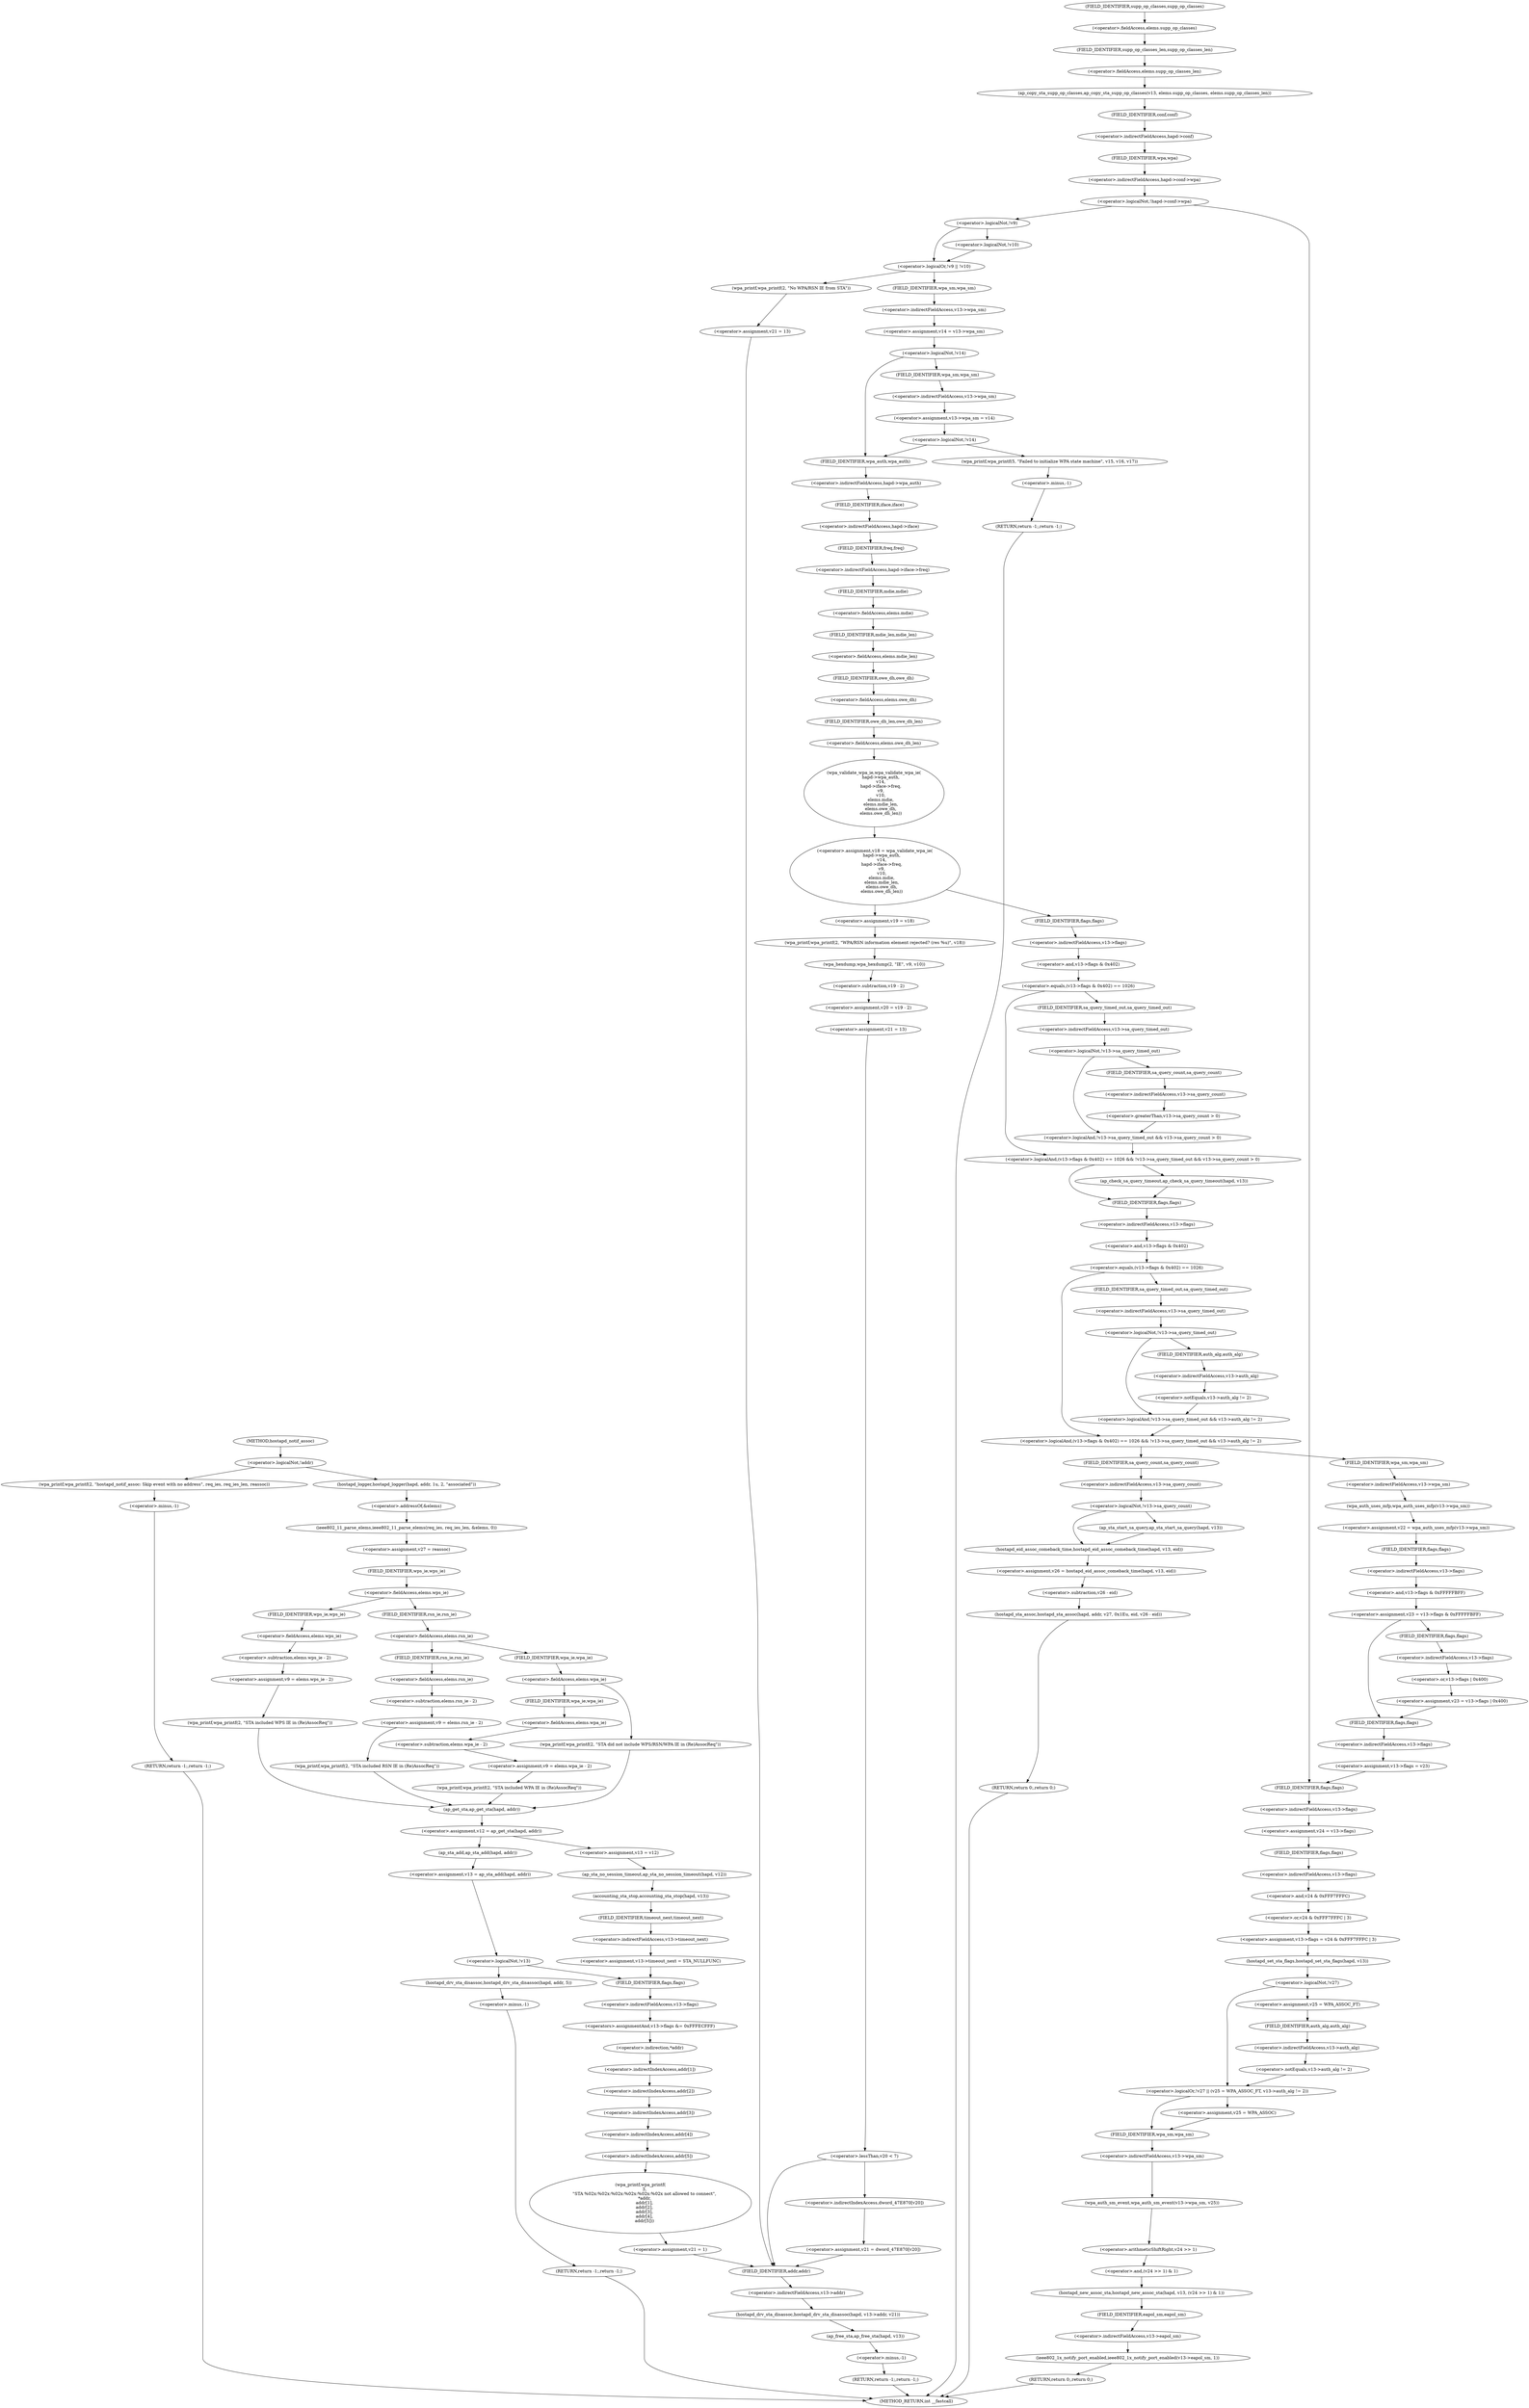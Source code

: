 digraph hostapd_notif_assoc {  
"1000149" [label = "(<operator>.logicalNot,!addr)" ]
"1000152" [label = "(wpa_printf,wpa_printf(2, \"hostapd_notif_assoc: Skip event with no address\", req_ies, req_ies_len, reassoc))" ]
"1000158" [label = "(RETURN,return -1;,return -1;)" ]
"1000159" [label = "(<operator>.minus,-1)" ]
"1000161" [label = "(hostapd_logger,hostapd_logger(hapd, addr, 1u, 2, \"associated\"))" ]
"1000167" [label = "(ieee802_11_parse_elems,ieee802_11_parse_elems(req_ies, req_ies_len, &elems, 0))" ]
"1000170" [label = "(<operator>.addressOf,&elems)" ]
"1000173" [label = "(<operator>.assignment,v27 = reassoc)" ]
"1000177" [label = "(<operator>.fieldAccess,elems.wps_ie)" ]
"1000179" [label = "(FIELD_IDENTIFIER,wps_ie,wps_ie)" ]
"1000181" [label = "(<operator>.assignment,v9 = elems.wps_ie - 2)" ]
"1000183" [label = "(<operator>.subtraction,elems.wps_ie - 2)" ]
"1000184" [label = "(<operator>.fieldAccess,elems.wps_ie)" ]
"1000186" [label = "(FIELD_IDENTIFIER,wps_ie,wps_ie)" ]
"1000189" [label = "(wpa_printf,wpa_printf(2, \"STA included WPS IE in (Re)AssocReq\"))" ]
"1000194" [label = "(<operator>.fieldAccess,elems.rsn_ie)" ]
"1000196" [label = "(FIELD_IDENTIFIER,rsn_ie,rsn_ie)" ]
"1000198" [label = "(<operator>.assignment,v9 = elems.rsn_ie - 2)" ]
"1000200" [label = "(<operator>.subtraction,elems.rsn_ie - 2)" ]
"1000201" [label = "(<operator>.fieldAccess,elems.rsn_ie)" ]
"1000203" [label = "(FIELD_IDENTIFIER,rsn_ie,rsn_ie)" ]
"1000206" [label = "(wpa_printf,wpa_printf(2, \"STA included RSN IE in (Re)AssocReq\"))" ]
"1000211" [label = "(<operator>.fieldAccess,elems.wpa_ie)" ]
"1000213" [label = "(FIELD_IDENTIFIER,wpa_ie,wpa_ie)" ]
"1000215" [label = "(<operator>.assignment,v9 = elems.wpa_ie - 2)" ]
"1000217" [label = "(<operator>.subtraction,elems.wpa_ie - 2)" ]
"1000218" [label = "(<operator>.fieldAccess,elems.wpa_ie)" ]
"1000220" [label = "(FIELD_IDENTIFIER,wpa_ie,wpa_ie)" ]
"1000223" [label = "(wpa_printf,wpa_printf(2, \"STA included WPA IE in (Re)AssocReq\"))" ]
"1000230" [label = "(wpa_printf,wpa_printf(2, \"STA did not include WPS/RSN/WPA IE in (Re)AssocReq\"))" ]
"1000233" [label = "(<operator>.assignment,v12 = ap_get_sta(hapd, addr))" ]
"1000235" [label = "(ap_get_sta,ap_get_sta(hapd, addr))" ]
"1000241" [label = "(<operator>.assignment,v13 = v12)" ]
"1000244" [label = "(ap_sta_no_session_timeout,ap_sta_no_session_timeout(hapd, v12))" ]
"1000247" [label = "(accounting_sta_stop,accounting_sta_stop(hapd, v13))" ]
"1000250" [label = "(<operator>.assignment,v13->timeout_next = STA_NULLFUNC)" ]
"1000251" [label = "(<operator>.indirectFieldAccess,v13->timeout_next)" ]
"1000253" [label = "(FIELD_IDENTIFIER,timeout_next,timeout_next)" ]
"1000257" [label = "(<operator>.assignment,v13 = ap_sta_add(hapd, addr))" ]
"1000259" [label = "(ap_sta_add,ap_sta_add(hapd, addr))" ]
"1000263" [label = "(<operator>.logicalNot,!v13)" ]
"1000266" [label = "(hostapd_drv_sta_disassoc,hostapd_drv_sta_disassoc(hapd, addr, 5))" ]
"1000270" [label = "(RETURN,return -1;,return -1;)" ]
"1000271" [label = "(<operator>.minus,-1)" ]
"1000273" [label = "(<operators>.assignmentAnd,v13->flags &= 0xFFFECFFF)" ]
"1000274" [label = "(<operator>.indirectFieldAccess,v13->flags)" ]
"1000276" [label = "(FIELD_IDENTIFIER,flags,flags)" ]
"1000279" [label = "(wpa_printf,wpa_printf(\n      3,\n      \"STA %02x:%02x:%02x:%02x:%02x:%02x not allowed to connect\",\n      *addr,\n      addr[1],\n      addr[2],\n      addr[3],\n      addr[4],\n      addr[5]))" ]
"1000282" [label = "(<operator>.indirection,*addr)" ]
"1000284" [label = "(<operator>.indirectIndexAccess,addr[1])" ]
"1000287" [label = "(<operator>.indirectIndexAccess,addr[2])" ]
"1000290" [label = "(<operator>.indirectIndexAccess,addr[3])" ]
"1000293" [label = "(<operator>.indirectIndexAccess,addr[4])" ]
"1000296" [label = "(<operator>.indirectIndexAccess,addr[5])" ]
"1000299" [label = "(<operator>.assignment,v21 = 1)" ]
"1000303" [label = "(ap_copy_sta_supp_op_classes,ap_copy_sta_supp_op_classes(v13, elems.supp_op_classes, elems.supp_op_classes_len))" ]
"1000305" [label = "(<operator>.fieldAccess,elems.supp_op_classes)" ]
"1000307" [label = "(FIELD_IDENTIFIER,supp_op_classes,supp_op_classes)" ]
"1000308" [label = "(<operator>.fieldAccess,elems.supp_op_classes_len)" ]
"1000310" [label = "(FIELD_IDENTIFIER,supp_op_classes_len,supp_op_classes_len)" ]
"1000312" [label = "(<operator>.logicalNot,!hapd->conf->wpa)" ]
"1000313" [label = "(<operator>.indirectFieldAccess,hapd->conf->wpa)" ]
"1000314" [label = "(<operator>.indirectFieldAccess,hapd->conf)" ]
"1000316" [label = "(FIELD_IDENTIFIER,conf,conf)" ]
"1000317" [label = "(FIELD_IDENTIFIER,wpa,wpa)" ]
"1000320" [label = "(<operator>.logicalOr,!v9 || !v10)" ]
"1000321" [label = "(<operator>.logicalNot,!v9)" ]
"1000323" [label = "(<operator>.logicalNot,!v10)" ]
"1000326" [label = "(wpa_printf,wpa_printf(2, \"No WPA/RSN IE from STA\"))" ]
"1000329" [label = "(<operator>.assignment,v21 = 13)" ]
"1000333" [label = "(hostapd_drv_sta_disassoc,hostapd_drv_sta_disassoc(hapd, v13->addr, v21))" ]
"1000335" [label = "(<operator>.indirectFieldAccess,v13->addr)" ]
"1000337" [label = "(FIELD_IDENTIFIER,addr,addr)" ]
"1000339" [label = "(ap_free_sta,ap_free_sta(hapd, v13))" ]
"1000342" [label = "(RETURN,return -1;,return -1;)" ]
"1000343" [label = "(<operator>.minus,-1)" ]
"1000345" [label = "(<operator>.assignment,v14 = v13->wpa_sm)" ]
"1000347" [label = "(<operator>.indirectFieldAccess,v13->wpa_sm)" ]
"1000349" [label = "(FIELD_IDENTIFIER,wpa_sm,wpa_sm)" ]
"1000351" [label = "(<operator>.logicalNot,!v14)" ]
"1000354" [label = "(<operator>.assignment,v13->wpa_sm = v14)" ]
"1000355" [label = "(<operator>.indirectFieldAccess,v13->wpa_sm)" ]
"1000357" [label = "(FIELD_IDENTIFIER,wpa_sm,wpa_sm)" ]
"1000360" [label = "(<operator>.logicalNot,!v14)" ]
"1000363" [label = "(wpa_printf,wpa_printf(5, \"Failed to initialize WPA state machine\", v15, v16, v17))" ]
"1000369" [label = "(RETURN,return -1;,return -1;)" ]
"1000370" [label = "(<operator>.minus,-1)" ]
"1000372" [label = "(<operator>.assignment,v18 = wpa_validate_wpa_ie(\n          hapd->wpa_auth,\n          v14,\n          hapd->iface->freq,\n          v9,\n          v10,\n          elems.mdie,\n          elems.mdie_len,\n          elems.owe_dh,\n          elems.owe_dh_len))" ]
"1000374" [label = "(wpa_validate_wpa_ie,wpa_validate_wpa_ie(\n          hapd->wpa_auth,\n          v14,\n          hapd->iface->freq,\n          v9,\n          v10,\n          elems.mdie,\n          elems.mdie_len,\n          elems.owe_dh,\n          elems.owe_dh_len))" ]
"1000375" [label = "(<operator>.indirectFieldAccess,hapd->wpa_auth)" ]
"1000377" [label = "(FIELD_IDENTIFIER,wpa_auth,wpa_auth)" ]
"1000379" [label = "(<operator>.indirectFieldAccess,hapd->iface->freq)" ]
"1000380" [label = "(<operator>.indirectFieldAccess,hapd->iface)" ]
"1000382" [label = "(FIELD_IDENTIFIER,iface,iface)" ]
"1000383" [label = "(FIELD_IDENTIFIER,freq,freq)" ]
"1000386" [label = "(<operator>.fieldAccess,elems.mdie)" ]
"1000388" [label = "(FIELD_IDENTIFIER,mdie,mdie)" ]
"1000389" [label = "(<operator>.fieldAccess,elems.mdie_len)" ]
"1000391" [label = "(FIELD_IDENTIFIER,mdie_len,mdie_len)" ]
"1000392" [label = "(<operator>.fieldAccess,elems.owe_dh)" ]
"1000394" [label = "(FIELD_IDENTIFIER,owe_dh,owe_dh)" ]
"1000395" [label = "(<operator>.fieldAccess,elems.owe_dh_len)" ]
"1000397" [label = "(FIELD_IDENTIFIER,owe_dh_len,owe_dh_len)" ]
"1000401" [label = "(<operator>.assignment,v19 = v18)" ]
"1000404" [label = "(wpa_printf,wpa_printf(2, \"WPA/RSN information element rejected? (res %u)\", v18))" ]
"1000408" [label = "(wpa_hexdump,wpa_hexdump(2, \"IE\", v9, v10))" ]
"1000413" [label = "(<operator>.assignment,v20 = v19 - 2)" ]
"1000415" [label = "(<operator>.subtraction,v19 - 2)" ]
"1000418" [label = "(<operator>.assignment,v21 = 13)" ]
"1000422" [label = "(<operator>.lessThan,v20 < 7)" ]
"1000425" [label = "(<operator>.assignment,v21 = dword_47E870[v20])" ]
"1000427" [label = "(<operator>.indirectIndexAccess,dword_47E870[v20])" ]
"1000432" [label = "(<operator>.logicalAnd,(v13->flags & 0x402) == 1026 && !v13->sa_query_timed_out && v13->sa_query_count > 0)" ]
"1000433" [label = "(<operator>.equals,(v13->flags & 0x402) == 1026)" ]
"1000434" [label = "(<operator>.and,v13->flags & 0x402)" ]
"1000435" [label = "(<operator>.indirectFieldAccess,v13->flags)" ]
"1000437" [label = "(FIELD_IDENTIFIER,flags,flags)" ]
"1000440" [label = "(<operator>.logicalAnd,!v13->sa_query_timed_out && v13->sa_query_count > 0)" ]
"1000441" [label = "(<operator>.logicalNot,!v13->sa_query_timed_out)" ]
"1000442" [label = "(<operator>.indirectFieldAccess,v13->sa_query_timed_out)" ]
"1000444" [label = "(FIELD_IDENTIFIER,sa_query_timed_out,sa_query_timed_out)" ]
"1000445" [label = "(<operator>.greaterThan,v13->sa_query_count > 0)" ]
"1000446" [label = "(<operator>.indirectFieldAccess,v13->sa_query_count)" ]
"1000448" [label = "(FIELD_IDENTIFIER,sa_query_count,sa_query_count)" ]
"1000450" [label = "(ap_check_sa_query_timeout,ap_check_sa_query_timeout(hapd, v13))" ]
"1000454" [label = "(<operator>.logicalAnd,(v13->flags & 0x402) == 1026 && !v13->sa_query_timed_out && v13->auth_alg != 2)" ]
"1000455" [label = "(<operator>.equals,(v13->flags & 0x402) == 1026)" ]
"1000456" [label = "(<operator>.and,v13->flags & 0x402)" ]
"1000457" [label = "(<operator>.indirectFieldAccess,v13->flags)" ]
"1000459" [label = "(FIELD_IDENTIFIER,flags,flags)" ]
"1000462" [label = "(<operator>.logicalAnd,!v13->sa_query_timed_out && v13->auth_alg != 2)" ]
"1000463" [label = "(<operator>.logicalNot,!v13->sa_query_timed_out)" ]
"1000464" [label = "(<operator>.indirectFieldAccess,v13->sa_query_timed_out)" ]
"1000466" [label = "(FIELD_IDENTIFIER,sa_query_timed_out,sa_query_timed_out)" ]
"1000467" [label = "(<operator>.notEquals,v13->auth_alg != 2)" ]
"1000468" [label = "(<operator>.indirectFieldAccess,v13->auth_alg)" ]
"1000470" [label = "(FIELD_IDENTIFIER,auth_alg,auth_alg)" ]
"1000474" [label = "(<operator>.logicalNot,!v13->sa_query_count)" ]
"1000475" [label = "(<operator>.indirectFieldAccess,v13->sa_query_count)" ]
"1000477" [label = "(FIELD_IDENTIFIER,sa_query_count,sa_query_count)" ]
"1000478" [label = "(ap_sta_start_sa_query,ap_sta_start_sa_query(hapd, v13))" ]
"1000481" [label = "(<operator>.assignment,v26 = hostapd_eid_assoc_comeback_time(hapd, v13, eid))" ]
"1000483" [label = "(hostapd_eid_assoc_comeback_time,hostapd_eid_assoc_comeback_time(hapd, v13, eid))" ]
"1000487" [label = "(hostapd_sta_assoc,hostapd_sta_assoc(hapd, addr, v27, 0x1Eu, eid, v26 - eid))" ]
"1000493" [label = "(<operator>.subtraction,v26 - eid)" ]
"1000496" [label = "(RETURN,return 0;,return 0;)" ]
"1000498" [label = "(<operator>.assignment,v22 = wpa_auth_uses_mfp(v13->wpa_sm))" ]
"1000500" [label = "(wpa_auth_uses_mfp,wpa_auth_uses_mfp(v13->wpa_sm))" ]
"1000501" [label = "(<operator>.indirectFieldAccess,v13->wpa_sm)" ]
"1000503" [label = "(FIELD_IDENTIFIER,wpa_sm,wpa_sm)" ]
"1000504" [label = "(<operator>.assignment,v23 = v13->flags & 0xFFFFFBFF)" ]
"1000506" [label = "(<operator>.and,v13->flags & 0xFFFFFBFF)" ]
"1000507" [label = "(<operator>.indirectFieldAccess,v13->flags)" ]
"1000509" [label = "(FIELD_IDENTIFIER,flags,flags)" ]
"1000513" [label = "(<operator>.assignment,v23 = v13->flags | 0x400)" ]
"1000515" [label = "(<operator>.or,v13->flags | 0x400)" ]
"1000516" [label = "(<operator>.indirectFieldAccess,v13->flags)" ]
"1000518" [label = "(FIELD_IDENTIFIER,flags,flags)" ]
"1000520" [label = "(<operator>.assignment,v13->flags = v23)" ]
"1000521" [label = "(<operator>.indirectFieldAccess,v13->flags)" ]
"1000523" [label = "(FIELD_IDENTIFIER,flags,flags)" ]
"1000526" [label = "(<operator>.assignment,v24 = v13->flags)" ]
"1000528" [label = "(<operator>.indirectFieldAccess,v13->flags)" ]
"1000530" [label = "(FIELD_IDENTIFIER,flags,flags)" ]
"1000531" [label = "(<operator>.assignment,v13->flags = v24 & 0xFFF7FFFC | 3)" ]
"1000532" [label = "(<operator>.indirectFieldAccess,v13->flags)" ]
"1000534" [label = "(FIELD_IDENTIFIER,flags,flags)" ]
"1000535" [label = "(<operator>.or,v24 & 0xFFF7FFFC | 3)" ]
"1000536" [label = "(<operator>.and,v24 & 0xFFF7FFFC)" ]
"1000540" [label = "(hostapd_set_sta_flags,hostapd_set_sta_flags(hapd, v13))" ]
"1000544" [label = "(<operator>.logicalOr,!v27 || (v25 = WPA_ASSOC_FT, v13->auth_alg != 2))" ]
"1000545" [label = "(<operator>.logicalNot,!v27)" ]
"1000548" [label = "(<operator>.assignment,v25 = WPA_ASSOC_FT)" ]
"1000551" [label = "(<operator>.notEquals,v13->auth_alg != 2)" ]
"1000552" [label = "(<operator>.indirectFieldAccess,v13->auth_alg)" ]
"1000554" [label = "(FIELD_IDENTIFIER,auth_alg,auth_alg)" ]
"1000556" [label = "(<operator>.assignment,v25 = WPA_ASSOC)" ]
"1000559" [label = "(wpa_auth_sm_event,wpa_auth_sm_event(v13->wpa_sm, v25))" ]
"1000560" [label = "(<operator>.indirectFieldAccess,v13->wpa_sm)" ]
"1000562" [label = "(FIELD_IDENTIFIER,wpa_sm,wpa_sm)" ]
"1000564" [label = "(hostapd_new_assoc_sta,hostapd_new_assoc_sta(hapd, v13, (v24 >> 1) & 1))" ]
"1000567" [label = "(<operator>.and,(v24 >> 1) & 1)" ]
"1000568" [label = "(<operator>.arithmeticShiftRight,v24 >> 1)" ]
"1000572" [label = "(ieee802_1x_notify_port_enabled,ieee802_1x_notify_port_enabled(v13->eapol_sm, 1))" ]
"1000573" [label = "(<operator>.indirectFieldAccess,v13->eapol_sm)" ]
"1000575" [label = "(FIELD_IDENTIFIER,eapol_sm,eapol_sm)" ]
"1000577" [label = "(RETURN,return 0;,return 0;)" ]
"1000121" [label = "(METHOD,hostapd_notif_assoc)" ]
"1000579" [label = "(METHOD_RETURN,int __fastcall)" ]
  "1000149" -> "1000152" 
  "1000149" -> "1000161" 
  "1000152" -> "1000159" 
  "1000158" -> "1000579" 
  "1000159" -> "1000158" 
  "1000161" -> "1000170" 
  "1000167" -> "1000173" 
  "1000170" -> "1000167" 
  "1000173" -> "1000179" 
  "1000177" -> "1000186" 
  "1000177" -> "1000196" 
  "1000179" -> "1000177" 
  "1000181" -> "1000189" 
  "1000183" -> "1000181" 
  "1000184" -> "1000183" 
  "1000186" -> "1000184" 
  "1000189" -> "1000235" 
  "1000194" -> "1000203" 
  "1000194" -> "1000213" 
  "1000196" -> "1000194" 
  "1000198" -> "1000206" 
  "1000200" -> "1000198" 
  "1000201" -> "1000200" 
  "1000203" -> "1000201" 
  "1000206" -> "1000235" 
  "1000211" -> "1000220" 
  "1000211" -> "1000230" 
  "1000213" -> "1000211" 
  "1000215" -> "1000223" 
  "1000217" -> "1000215" 
  "1000218" -> "1000217" 
  "1000220" -> "1000218" 
  "1000223" -> "1000235" 
  "1000230" -> "1000235" 
  "1000233" -> "1000241" 
  "1000233" -> "1000259" 
  "1000235" -> "1000233" 
  "1000241" -> "1000244" 
  "1000244" -> "1000247" 
  "1000247" -> "1000253" 
  "1000250" -> "1000276" 
  "1000251" -> "1000250" 
  "1000253" -> "1000251" 
  "1000257" -> "1000263" 
  "1000259" -> "1000257" 
  "1000263" -> "1000266" 
  "1000263" -> "1000276" 
  "1000266" -> "1000271" 
  "1000270" -> "1000579" 
  "1000271" -> "1000270" 
  "1000273" -> "1000282" 
  "1000274" -> "1000273" 
  "1000276" -> "1000274" 
  "1000279" -> "1000299" 
  "1000282" -> "1000284" 
  "1000284" -> "1000287" 
  "1000287" -> "1000290" 
  "1000290" -> "1000293" 
  "1000293" -> "1000296" 
  "1000296" -> "1000279" 
  "1000299" -> "1000337" 
  "1000303" -> "1000316" 
  "1000305" -> "1000310" 
  "1000307" -> "1000305" 
  "1000308" -> "1000303" 
  "1000310" -> "1000308" 
  "1000312" -> "1000530" 
  "1000312" -> "1000321" 
  "1000313" -> "1000312" 
  "1000314" -> "1000317" 
  "1000316" -> "1000314" 
  "1000317" -> "1000313" 
  "1000320" -> "1000326" 
  "1000320" -> "1000349" 
  "1000321" -> "1000320" 
  "1000321" -> "1000323" 
  "1000323" -> "1000320" 
  "1000326" -> "1000329" 
  "1000329" -> "1000337" 
  "1000333" -> "1000339" 
  "1000335" -> "1000333" 
  "1000337" -> "1000335" 
  "1000339" -> "1000343" 
  "1000342" -> "1000579" 
  "1000343" -> "1000342" 
  "1000345" -> "1000351" 
  "1000347" -> "1000345" 
  "1000349" -> "1000347" 
  "1000351" -> "1000357" 
  "1000351" -> "1000377" 
  "1000354" -> "1000360" 
  "1000355" -> "1000354" 
  "1000357" -> "1000355" 
  "1000360" -> "1000363" 
  "1000360" -> "1000377" 
  "1000363" -> "1000370" 
  "1000369" -> "1000579" 
  "1000370" -> "1000369" 
  "1000372" -> "1000401" 
  "1000372" -> "1000437" 
  "1000374" -> "1000372" 
  "1000375" -> "1000382" 
  "1000377" -> "1000375" 
  "1000379" -> "1000388" 
  "1000380" -> "1000383" 
  "1000382" -> "1000380" 
  "1000383" -> "1000379" 
  "1000386" -> "1000391" 
  "1000388" -> "1000386" 
  "1000389" -> "1000394" 
  "1000391" -> "1000389" 
  "1000392" -> "1000397" 
  "1000394" -> "1000392" 
  "1000395" -> "1000374" 
  "1000397" -> "1000395" 
  "1000401" -> "1000404" 
  "1000404" -> "1000408" 
  "1000408" -> "1000415" 
  "1000413" -> "1000418" 
  "1000415" -> "1000413" 
  "1000418" -> "1000422" 
  "1000422" -> "1000427" 
  "1000422" -> "1000337" 
  "1000425" -> "1000337" 
  "1000427" -> "1000425" 
  "1000432" -> "1000450" 
  "1000432" -> "1000459" 
  "1000433" -> "1000432" 
  "1000433" -> "1000444" 
  "1000434" -> "1000433" 
  "1000435" -> "1000434" 
  "1000437" -> "1000435" 
  "1000440" -> "1000432" 
  "1000441" -> "1000440" 
  "1000441" -> "1000448" 
  "1000442" -> "1000441" 
  "1000444" -> "1000442" 
  "1000445" -> "1000440" 
  "1000446" -> "1000445" 
  "1000448" -> "1000446" 
  "1000450" -> "1000459" 
  "1000454" -> "1000477" 
  "1000454" -> "1000503" 
  "1000455" -> "1000454" 
  "1000455" -> "1000466" 
  "1000456" -> "1000455" 
  "1000457" -> "1000456" 
  "1000459" -> "1000457" 
  "1000462" -> "1000454" 
  "1000463" -> "1000462" 
  "1000463" -> "1000470" 
  "1000464" -> "1000463" 
  "1000466" -> "1000464" 
  "1000467" -> "1000462" 
  "1000468" -> "1000467" 
  "1000470" -> "1000468" 
  "1000474" -> "1000478" 
  "1000474" -> "1000483" 
  "1000475" -> "1000474" 
  "1000477" -> "1000475" 
  "1000478" -> "1000483" 
  "1000481" -> "1000493" 
  "1000483" -> "1000481" 
  "1000487" -> "1000496" 
  "1000493" -> "1000487" 
  "1000496" -> "1000579" 
  "1000498" -> "1000509" 
  "1000500" -> "1000498" 
  "1000501" -> "1000500" 
  "1000503" -> "1000501" 
  "1000504" -> "1000518" 
  "1000504" -> "1000523" 
  "1000506" -> "1000504" 
  "1000507" -> "1000506" 
  "1000509" -> "1000507" 
  "1000513" -> "1000523" 
  "1000515" -> "1000513" 
  "1000516" -> "1000515" 
  "1000518" -> "1000516" 
  "1000520" -> "1000530" 
  "1000521" -> "1000520" 
  "1000523" -> "1000521" 
  "1000526" -> "1000534" 
  "1000528" -> "1000526" 
  "1000530" -> "1000528" 
  "1000531" -> "1000540" 
  "1000532" -> "1000536" 
  "1000534" -> "1000532" 
  "1000535" -> "1000531" 
  "1000536" -> "1000535" 
  "1000540" -> "1000545" 
  "1000544" -> "1000556" 
  "1000544" -> "1000562" 
  "1000545" -> "1000544" 
  "1000545" -> "1000548" 
  "1000548" -> "1000554" 
  "1000551" -> "1000544" 
  "1000552" -> "1000551" 
  "1000554" -> "1000552" 
  "1000556" -> "1000562" 
  "1000559" -> "1000568" 
  "1000560" -> "1000559" 
  "1000562" -> "1000560" 
  "1000564" -> "1000575" 
  "1000567" -> "1000564" 
  "1000568" -> "1000567" 
  "1000572" -> "1000577" 
  "1000573" -> "1000572" 
  "1000575" -> "1000573" 
  "1000577" -> "1000579" 
  "1000121" -> "1000149" 
}
